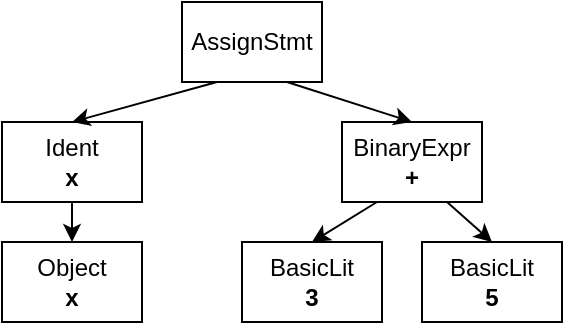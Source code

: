 <mxfile version="13.6.2" type="device"><diagram id="zx6z-nrxlVjYEXKruCqA" name="Page-1"><mxGraphModel dx="1422" dy="846" grid="1" gridSize="10" guides="1" tooltips="1" connect="1" arrows="1" fold="1" page="1" pageScale="1" pageWidth="850" pageHeight="1100" math="0" shadow="0"><root><mxCell id="0"/><mxCell id="1" parent="0"/><mxCell id="mQ0ix11dVZKP4lFyJ90r-1" value="BasicLit&lt;br&gt;&lt;b&gt;3&lt;/b&gt;" style="rounded=0;whiteSpace=wrap;html=1;" vertex="1" parent="1"><mxGeometry x="220" y="380" width="70" height="40" as="geometry"/></mxCell><mxCell id="mQ0ix11dVZKP4lFyJ90r-2" value="BasicLit&lt;br&gt;&lt;b&gt;5&lt;/b&gt;" style="rounded=0;whiteSpace=wrap;html=1;" vertex="1" parent="1"><mxGeometry x="310" y="380" width="70" height="40" as="geometry"/></mxCell><mxCell id="mQ0ix11dVZKP4lFyJ90r-7" style="rounded=0;orthogonalLoop=1;jettySize=auto;html=1;exitX=0.25;exitY=1;exitDx=0;exitDy=0;entryX=0.5;entryY=0;entryDx=0;entryDy=0;" edge="1" parent="1" source="mQ0ix11dVZKP4lFyJ90r-3" target="mQ0ix11dVZKP4lFyJ90r-1"><mxGeometry relative="1" as="geometry"/></mxCell><mxCell id="mQ0ix11dVZKP4lFyJ90r-8" style="edgeStyle=none;rounded=0;orthogonalLoop=1;jettySize=auto;html=1;exitX=0.75;exitY=1;exitDx=0;exitDy=0;entryX=0.5;entryY=0;entryDx=0;entryDy=0;" edge="1" parent="1" source="mQ0ix11dVZKP4lFyJ90r-3" target="mQ0ix11dVZKP4lFyJ90r-2"><mxGeometry relative="1" as="geometry"/></mxCell><mxCell id="mQ0ix11dVZKP4lFyJ90r-3" value="BinaryExpr&lt;br&gt;&lt;b&gt;+&lt;/b&gt;" style="rounded=0;whiteSpace=wrap;html=1;" vertex="1" parent="1"><mxGeometry x="270" y="320" width="70" height="40" as="geometry"/></mxCell><mxCell id="mQ0ix11dVZKP4lFyJ90r-4" value="Object&lt;br&gt;&lt;b&gt;x&lt;/b&gt;" style="rounded=0;whiteSpace=wrap;html=1;" vertex="1" parent="1"><mxGeometry x="100" y="380" width="70" height="40" as="geometry"/></mxCell><mxCell id="mQ0ix11dVZKP4lFyJ90r-9" style="edgeStyle=none;rounded=0;orthogonalLoop=1;jettySize=auto;html=1;exitX=0.5;exitY=1;exitDx=0;exitDy=0;entryX=0.5;entryY=0;entryDx=0;entryDy=0;" edge="1" parent="1" source="mQ0ix11dVZKP4lFyJ90r-5" target="mQ0ix11dVZKP4lFyJ90r-4"><mxGeometry relative="1" as="geometry"/></mxCell><mxCell id="mQ0ix11dVZKP4lFyJ90r-5" value="Ident&lt;br&gt;&lt;b&gt;x&lt;/b&gt;" style="rounded=0;whiteSpace=wrap;html=1;" vertex="1" parent="1"><mxGeometry x="100" y="320" width="70" height="40" as="geometry"/></mxCell><mxCell id="mQ0ix11dVZKP4lFyJ90r-10" style="edgeStyle=none;rounded=0;orthogonalLoop=1;jettySize=auto;html=1;exitX=0.25;exitY=1;exitDx=0;exitDy=0;entryX=0.5;entryY=0;entryDx=0;entryDy=0;" edge="1" parent="1" source="mQ0ix11dVZKP4lFyJ90r-6" target="mQ0ix11dVZKP4lFyJ90r-5"><mxGeometry relative="1" as="geometry"/></mxCell><mxCell id="mQ0ix11dVZKP4lFyJ90r-11" style="edgeStyle=none;rounded=0;orthogonalLoop=1;jettySize=auto;html=1;exitX=0.75;exitY=1;exitDx=0;exitDy=0;entryX=0.5;entryY=0;entryDx=0;entryDy=0;" edge="1" parent="1" source="mQ0ix11dVZKP4lFyJ90r-6" target="mQ0ix11dVZKP4lFyJ90r-3"><mxGeometry relative="1" as="geometry"/></mxCell><mxCell id="mQ0ix11dVZKP4lFyJ90r-6" value="AssignStmt" style="rounded=0;whiteSpace=wrap;html=1;" vertex="1" parent="1"><mxGeometry x="190" y="260" width="70" height="40" as="geometry"/></mxCell></root></mxGraphModel></diagram></mxfile>